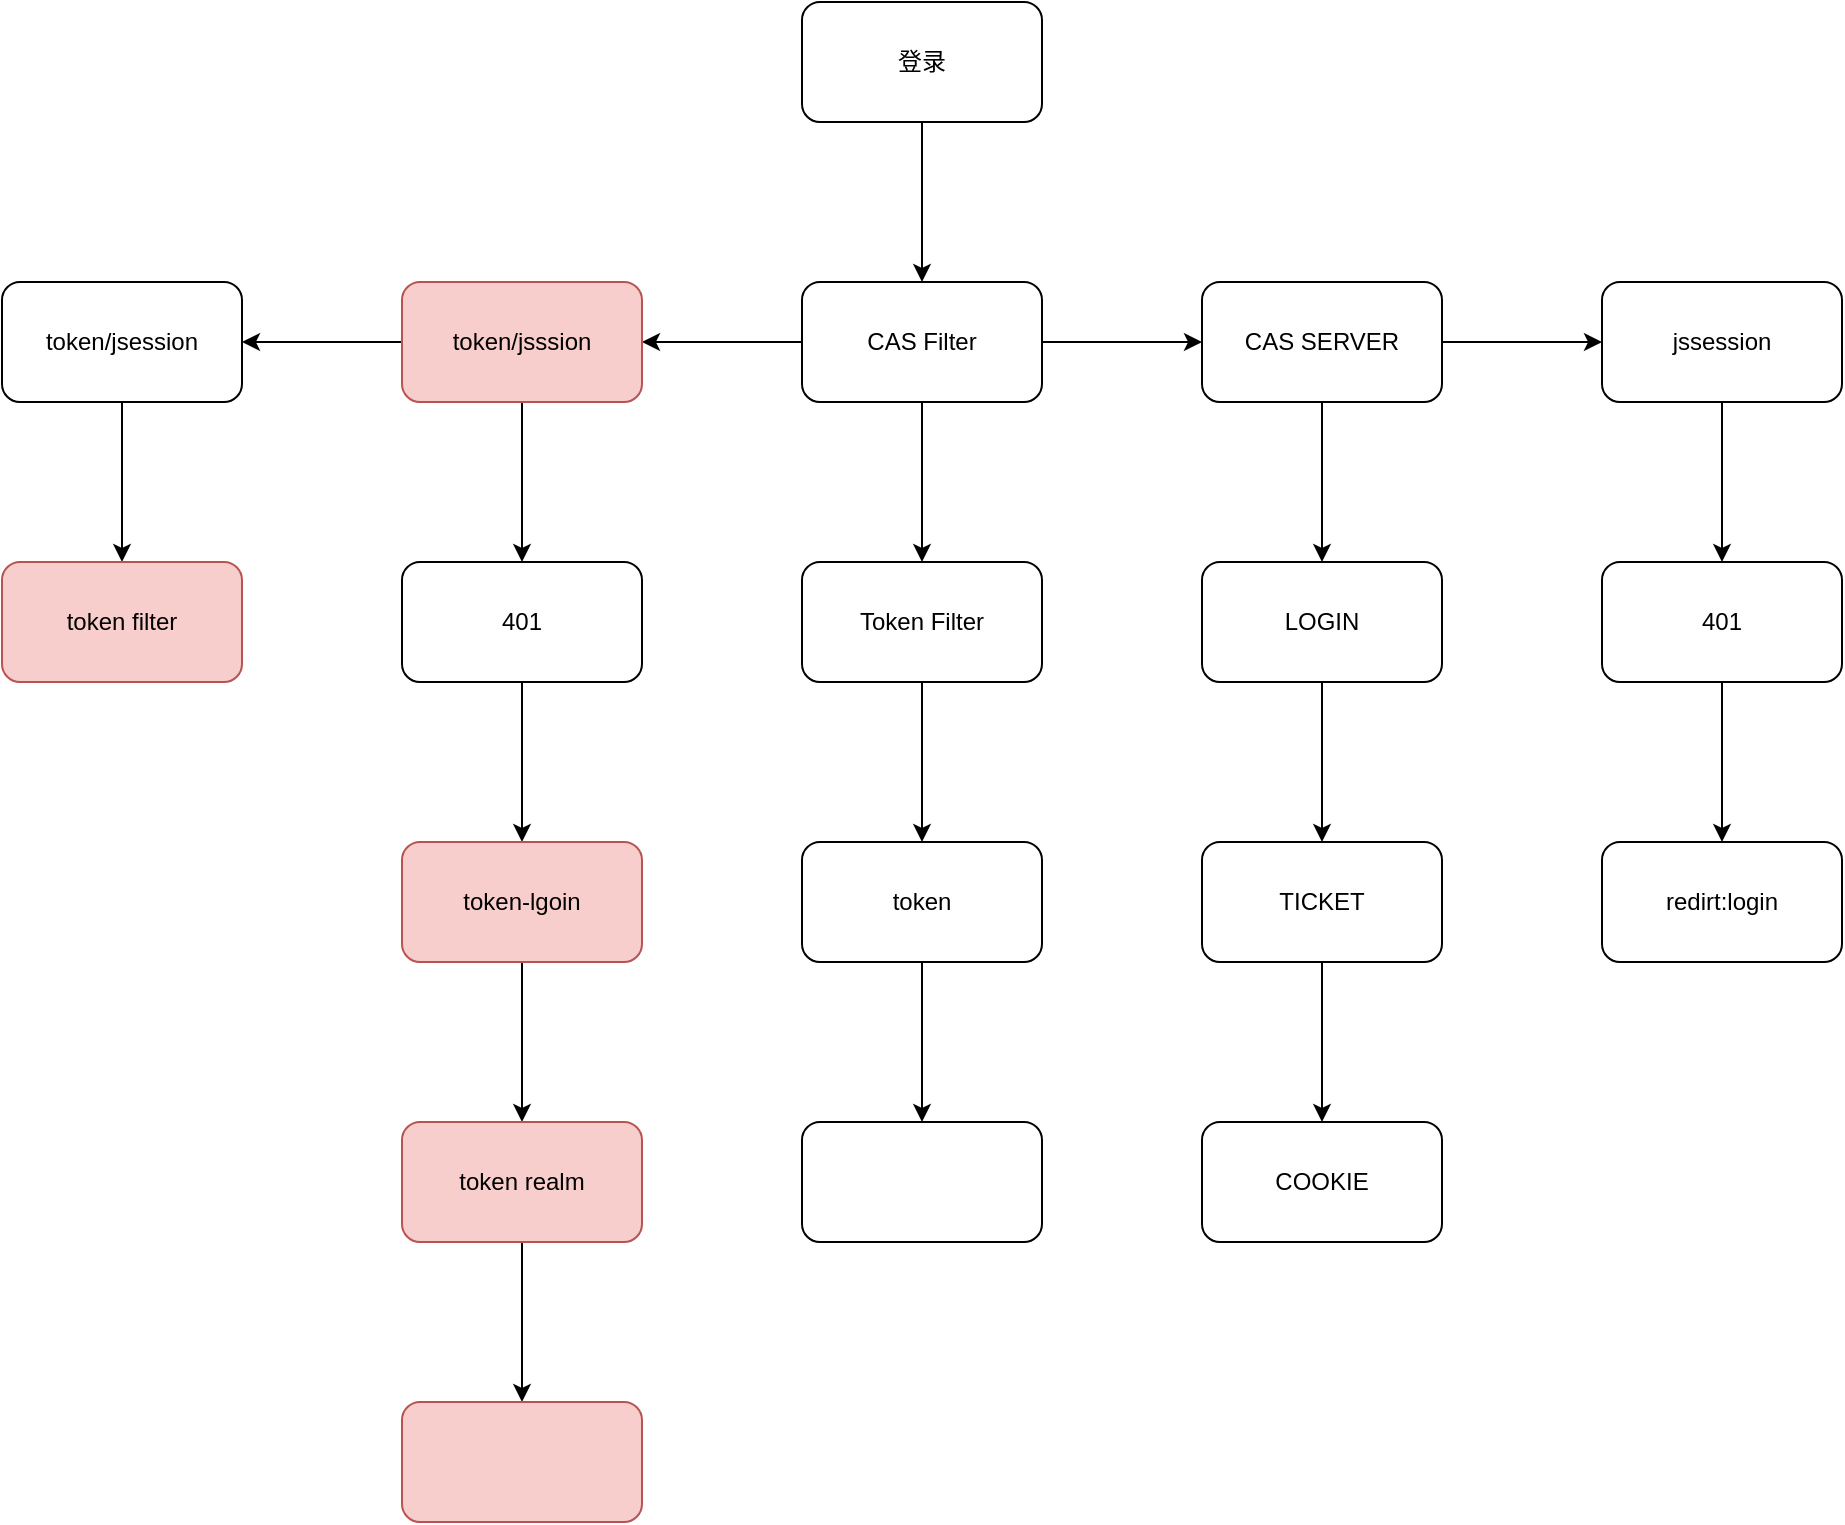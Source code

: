 <mxfile version="20.2.4" type="github">
  <diagram id="rMK5P2FSfmjJ5yNX_NLn" name="第 1 页">
    <mxGraphModel dx="2249" dy="762" grid="1" gridSize="10" guides="1" tooltips="1" connect="1" arrows="1" fold="1" page="1" pageScale="1" pageWidth="827" pageHeight="1169" math="0" shadow="0">
      <root>
        <mxCell id="0" />
        <mxCell id="1" parent="0" />
        <mxCell id="8s4Nu5cWzRz8xXhgNU48-3" value="" style="edgeStyle=orthogonalEdgeStyle;rounded=0;orthogonalLoop=1;jettySize=auto;html=1;" edge="1" parent="1" source="8s4Nu5cWzRz8xXhgNU48-1" target="8s4Nu5cWzRz8xXhgNU48-2">
          <mxGeometry relative="1" as="geometry" />
        </mxCell>
        <mxCell id="8s4Nu5cWzRz8xXhgNU48-1" value="登录" style="rounded=1;whiteSpace=wrap;html=1;" vertex="1" parent="1">
          <mxGeometry x="270" y="200" width="120" height="60" as="geometry" />
        </mxCell>
        <mxCell id="8s4Nu5cWzRz8xXhgNU48-5" value="" style="edgeStyle=orthogonalEdgeStyle;rounded=0;orthogonalLoop=1;jettySize=auto;html=1;" edge="1" parent="1" source="8s4Nu5cWzRz8xXhgNU48-2" target="8s4Nu5cWzRz8xXhgNU48-4">
          <mxGeometry relative="1" as="geometry" />
        </mxCell>
        <mxCell id="8s4Nu5cWzRz8xXhgNU48-7" value="" style="edgeStyle=orthogonalEdgeStyle;rounded=0;orthogonalLoop=1;jettySize=auto;html=1;" edge="1" parent="1" source="8s4Nu5cWzRz8xXhgNU48-2" target="8s4Nu5cWzRz8xXhgNU48-6">
          <mxGeometry relative="1" as="geometry" />
        </mxCell>
        <mxCell id="8s4Nu5cWzRz8xXhgNU48-21" value="" style="edgeStyle=orthogonalEdgeStyle;rounded=0;orthogonalLoop=1;jettySize=auto;html=1;" edge="1" parent="1" source="8s4Nu5cWzRz8xXhgNU48-2" target="8s4Nu5cWzRz8xXhgNU48-20">
          <mxGeometry relative="1" as="geometry" />
        </mxCell>
        <mxCell id="8s4Nu5cWzRz8xXhgNU48-2" value="CAS Filter" style="whiteSpace=wrap;html=1;rounded=1;" vertex="1" parent="1">
          <mxGeometry x="270" y="340" width="120" height="60" as="geometry" />
        </mxCell>
        <mxCell id="8s4Nu5cWzRz8xXhgNU48-15" value="" style="edgeStyle=orthogonalEdgeStyle;rounded=0;orthogonalLoop=1;jettySize=auto;html=1;" edge="1" parent="1" source="8s4Nu5cWzRz8xXhgNU48-4" target="8s4Nu5cWzRz8xXhgNU48-14">
          <mxGeometry relative="1" as="geometry" />
        </mxCell>
        <mxCell id="8s4Nu5cWzRz8xXhgNU48-4" value="Token Filter" style="whiteSpace=wrap;html=1;rounded=1;" vertex="1" parent="1">
          <mxGeometry x="270" y="480" width="120" height="60" as="geometry" />
        </mxCell>
        <mxCell id="8s4Nu5cWzRz8xXhgNU48-9" value="" style="edgeStyle=orthogonalEdgeStyle;rounded=0;orthogonalLoop=1;jettySize=auto;html=1;" edge="1" parent="1" source="8s4Nu5cWzRz8xXhgNU48-6" target="8s4Nu5cWzRz8xXhgNU48-8">
          <mxGeometry relative="1" as="geometry" />
        </mxCell>
        <mxCell id="8s4Nu5cWzRz8xXhgNU48-25" value="" style="edgeStyle=orthogonalEdgeStyle;rounded=0;orthogonalLoop=1;jettySize=auto;html=1;" edge="1" parent="1" source="8s4Nu5cWzRz8xXhgNU48-6" target="8s4Nu5cWzRz8xXhgNU48-24">
          <mxGeometry relative="1" as="geometry" />
        </mxCell>
        <mxCell id="8s4Nu5cWzRz8xXhgNU48-6" value="CAS SERVER" style="whiteSpace=wrap;html=1;rounded=1;" vertex="1" parent="1">
          <mxGeometry x="470" y="340" width="120" height="60" as="geometry" />
        </mxCell>
        <mxCell id="8s4Nu5cWzRz8xXhgNU48-11" value="" style="edgeStyle=orthogonalEdgeStyle;rounded=0;orthogonalLoop=1;jettySize=auto;html=1;" edge="1" parent="1" source="8s4Nu5cWzRz8xXhgNU48-8" target="8s4Nu5cWzRz8xXhgNU48-10">
          <mxGeometry relative="1" as="geometry" />
        </mxCell>
        <mxCell id="8s4Nu5cWzRz8xXhgNU48-8" value="LOGIN" style="whiteSpace=wrap;html=1;rounded=1;" vertex="1" parent="1">
          <mxGeometry x="470" y="480" width="120" height="60" as="geometry" />
        </mxCell>
        <mxCell id="8s4Nu5cWzRz8xXhgNU48-13" value="" style="edgeStyle=orthogonalEdgeStyle;rounded=0;orthogonalLoop=1;jettySize=auto;html=1;" edge="1" parent="1" source="8s4Nu5cWzRz8xXhgNU48-10" target="8s4Nu5cWzRz8xXhgNU48-12">
          <mxGeometry relative="1" as="geometry" />
        </mxCell>
        <mxCell id="8s4Nu5cWzRz8xXhgNU48-10" value="TICKET" style="whiteSpace=wrap;html=1;rounded=1;" vertex="1" parent="1">
          <mxGeometry x="470" y="620" width="120" height="60" as="geometry" />
        </mxCell>
        <mxCell id="8s4Nu5cWzRz8xXhgNU48-12" value="COOKIE" style="whiteSpace=wrap;html=1;rounded=1;" vertex="1" parent="1">
          <mxGeometry x="470" y="760" width="120" height="60" as="geometry" />
        </mxCell>
        <mxCell id="8s4Nu5cWzRz8xXhgNU48-17" value="" style="edgeStyle=orthogonalEdgeStyle;rounded=0;orthogonalLoop=1;jettySize=auto;html=1;" edge="1" parent="1" source="8s4Nu5cWzRz8xXhgNU48-14" target="8s4Nu5cWzRz8xXhgNU48-16">
          <mxGeometry relative="1" as="geometry" />
        </mxCell>
        <mxCell id="8s4Nu5cWzRz8xXhgNU48-14" value="token" style="whiteSpace=wrap;html=1;rounded=1;" vertex="1" parent="1">
          <mxGeometry x="270" y="620" width="120" height="60" as="geometry" />
        </mxCell>
        <mxCell id="8s4Nu5cWzRz8xXhgNU48-16" value="" style="whiteSpace=wrap;html=1;rounded=1;" vertex="1" parent="1">
          <mxGeometry x="270" y="760" width="120" height="60" as="geometry" />
        </mxCell>
        <mxCell id="8s4Nu5cWzRz8xXhgNU48-23" value="" style="edgeStyle=orthogonalEdgeStyle;rounded=0;orthogonalLoop=1;jettySize=auto;html=1;" edge="1" parent="1" source="8s4Nu5cWzRz8xXhgNU48-20" target="8s4Nu5cWzRz8xXhgNU48-22">
          <mxGeometry relative="1" as="geometry" />
        </mxCell>
        <mxCell id="8s4Nu5cWzRz8xXhgNU48-33" value="" style="edgeStyle=orthogonalEdgeStyle;rounded=0;orthogonalLoop=1;jettySize=auto;html=1;" edge="1" parent="1" source="8s4Nu5cWzRz8xXhgNU48-20" target="8s4Nu5cWzRz8xXhgNU48-32">
          <mxGeometry relative="1" as="geometry" />
        </mxCell>
        <mxCell id="8s4Nu5cWzRz8xXhgNU48-20" value="token/jsssion" style="whiteSpace=wrap;html=1;rounded=1;fillColor=#f8cecc;strokeColor=#b85450;" vertex="1" parent="1">
          <mxGeometry x="70" y="340" width="120" height="60" as="geometry" />
        </mxCell>
        <mxCell id="8s4Nu5cWzRz8xXhgNU48-31" value="" style="edgeStyle=orthogonalEdgeStyle;rounded=0;orthogonalLoop=1;jettySize=auto;html=1;" edge="1" parent="1" source="8s4Nu5cWzRz8xXhgNU48-22" target="8s4Nu5cWzRz8xXhgNU48-30">
          <mxGeometry relative="1" as="geometry" />
        </mxCell>
        <mxCell id="8s4Nu5cWzRz8xXhgNU48-22" value="401" style="whiteSpace=wrap;html=1;rounded=1;" vertex="1" parent="1">
          <mxGeometry x="70" y="480" width="120" height="60" as="geometry" />
        </mxCell>
        <mxCell id="8s4Nu5cWzRz8xXhgNU48-27" value="" style="edgeStyle=orthogonalEdgeStyle;rounded=0;orthogonalLoop=1;jettySize=auto;html=1;" edge="1" parent="1" source="8s4Nu5cWzRz8xXhgNU48-24" target="8s4Nu5cWzRz8xXhgNU48-26">
          <mxGeometry relative="1" as="geometry" />
        </mxCell>
        <mxCell id="8s4Nu5cWzRz8xXhgNU48-24" value="jssession" style="whiteSpace=wrap;html=1;rounded=1;" vertex="1" parent="1">
          <mxGeometry x="670" y="340" width="120" height="60" as="geometry" />
        </mxCell>
        <mxCell id="8s4Nu5cWzRz8xXhgNU48-29" value="" style="edgeStyle=orthogonalEdgeStyle;rounded=0;orthogonalLoop=1;jettySize=auto;html=1;" edge="1" parent="1" source="8s4Nu5cWzRz8xXhgNU48-26" target="8s4Nu5cWzRz8xXhgNU48-28">
          <mxGeometry relative="1" as="geometry" />
        </mxCell>
        <mxCell id="8s4Nu5cWzRz8xXhgNU48-26" value="401" style="whiteSpace=wrap;html=1;rounded=1;" vertex="1" parent="1">
          <mxGeometry x="670" y="480" width="120" height="60" as="geometry" />
        </mxCell>
        <mxCell id="8s4Nu5cWzRz8xXhgNU48-28" value="redirt:login" style="whiteSpace=wrap;html=1;rounded=1;" vertex="1" parent="1">
          <mxGeometry x="670" y="620" width="120" height="60" as="geometry" />
        </mxCell>
        <mxCell id="8s4Nu5cWzRz8xXhgNU48-37" value="" style="edgeStyle=orthogonalEdgeStyle;rounded=0;orthogonalLoop=1;jettySize=auto;html=1;" edge="1" parent="1" source="8s4Nu5cWzRz8xXhgNU48-30" target="8s4Nu5cWzRz8xXhgNU48-36">
          <mxGeometry relative="1" as="geometry" />
        </mxCell>
        <mxCell id="8s4Nu5cWzRz8xXhgNU48-30" value="token-lgoin" style="whiteSpace=wrap;html=1;rounded=1;fillColor=#f8cecc;strokeColor=#b85450;" vertex="1" parent="1">
          <mxGeometry x="70" y="620" width="120" height="60" as="geometry" />
        </mxCell>
        <mxCell id="8s4Nu5cWzRz8xXhgNU48-35" value="" style="edgeStyle=orthogonalEdgeStyle;rounded=0;orthogonalLoop=1;jettySize=auto;html=1;" edge="1" parent="1" source="8s4Nu5cWzRz8xXhgNU48-32" target="8s4Nu5cWzRz8xXhgNU48-34">
          <mxGeometry relative="1" as="geometry" />
        </mxCell>
        <mxCell id="8s4Nu5cWzRz8xXhgNU48-32" value="token/jsession" style="whiteSpace=wrap;html=1;rounded=1;" vertex="1" parent="1">
          <mxGeometry x="-130" y="340" width="120" height="60" as="geometry" />
        </mxCell>
        <mxCell id="8s4Nu5cWzRz8xXhgNU48-34" value="token filter" style="whiteSpace=wrap;html=1;rounded=1;fillColor=#f8cecc;strokeColor=#b85450;" vertex="1" parent="1">
          <mxGeometry x="-130" y="480" width="120" height="60" as="geometry" />
        </mxCell>
        <mxCell id="8s4Nu5cWzRz8xXhgNU48-39" value="" style="edgeStyle=orthogonalEdgeStyle;rounded=0;orthogonalLoop=1;jettySize=auto;html=1;" edge="1" parent="1" source="8s4Nu5cWzRz8xXhgNU48-36" target="8s4Nu5cWzRz8xXhgNU48-38">
          <mxGeometry relative="1" as="geometry" />
        </mxCell>
        <mxCell id="8s4Nu5cWzRz8xXhgNU48-36" value="token realm" style="whiteSpace=wrap;html=1;fillColor=#f8cecc;strokeColor=#b85450;rounded=1;" vertex="1" parent="1">
          <mxGeometry x="70" y="760" width="120" height="60" as="geometry" />
        </mxCell>
        <mxCell id="8s4Nu5cWzRz8xXhgNU48-38" value="" style="whiteSpace=wrap;html=1;fillColor=#f8cecc;strokeColor=#b85450;rounded=1;" vertex="1" parent="1">
          <mxGeometry x="70" y="900" width="120" height="60" as="geometry" />
        </mxCell>
      </root>
    </mxGraphModel>
  </diagram>
</mxfile>
